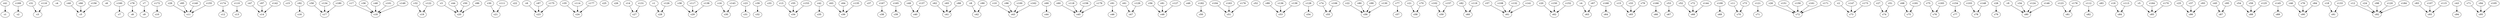 strict digraph  {
c1;
c2;
c3;
c4;
c5;
c6;
c7;
c8;
c9;
c10;
c11;
c12;
c13;
c14;
c15;
c16;
c17;
c18;
c19;
c20;
c21;
c22;
c23;
c24;
c25;
c26;
c27;
c28;
c29;
c30;
c31;
c32;
c33;
c34;
c35;
c36;
c37;
c38;
c39;
c40;
c41;
c42;
c43;
c44;
c45;
c46;
c47;
c48;
c49;
c50;
c51;
c52;
c53;
c54;
c55;
c56;
c57;
c58;
c59;
c60;
c61;
c62;
c63;
c64;
c65;
c66;
c67;
c68;
c69;
c70;
c71;
c72;
c73;
c74;
c75;
c76;
c77;
c78;
c79;
c80;
c81;
c82;
c83;
c84;
c85;
c86;
c87;
c88;
c89;
c90;
c91;
c92;
c93;
c94;
c95;
v1;
v2;
v3;
v4;
v5;
v6;
v7;
v8;
v9;
v10;
v11;
v12;
v13;
v14;
v15;
v16;
v17;
v18;
v19;
v20;
v21;
v22;
v23;
v24;
v25;
v26;
v27;
v28;
v29;
v30;
v31;
v32;
v33;
v34;
v35;
v36;
v37;
v38;
v39;
v40;
v41;
v42;
v43;
v44;
v45;
v46;
v47;
v48;
v49;
v50;
v51;
v52;
v53;
v54;
v55;
v56;
v57;
v58;
v59;
v60;
v61;
v62;
v63;
v64;
v65;
v66;
v67;
v68;
v69;
v70;
v71;
v72;
v73;
v74;
v75;
v76;
v77;
v78;
v79;
v80;
v81;
v82;
v83;
v84;
v85;
v86;
v87;
v88;
v89;
v90;
v91;
v92;
v93;
v94;
v95;
v96;
v97;
v98;
v99;
v100;
v101;
v102;
v103;
v104;
v105;
v106;
v107;
v108;
v109;
v110;
v111;
v112;
v113;
v114;
v115;
v116;
v117;
v118;
v119;
v120;
v121;
v122;
v123;
v124;
v125;
v126;
v127;
v128;
v129;
v130;
v131;
v132;
v133;
v134;
v135;
v136;
v137;
v138;
v139;
v140;
v141;
v142;
v143;
v144;
v145;
v146;
v147;
v148;
v149;
v150;
v151;
v152;
v153;
v154;
v155;
v156;
v157;
v158;
v159;
v160;
v161;
v162;
v163;
v164;
v165;
v166;
v167;
v168;
v169;
v170;
v171;
v172;
v173;
v174;
v175;
v176;
v177;
v178;
v179;
v180;
v181;
v182;
v183;
v184;
v1 -> c28  [weight=1];
v2 -> c73  [weight=1];
v3 -> c20  [weight=1];
v4 -> c63  [weight=1];
v5 -> c85  [weight=1];
v6 -> c23  [weight=1];
v7 -> c9  [weight=1];
v8 -> c42  [weight=1];
v9 -> c80  [weight=1];
v10 -> c43  [weight=1];
v11 -> c70  [weight=1];
v12 -> c92  [weight=1];
v13 -> c34  [weight=1];
v14 -> c27  [weight=1];
v15 -> c65  [weight=1];
v16 -> c30  [weight=1];
v17 -> c18  [weight=1];
v18 -> c91  [weight=1];
v19 -> c84  [weight=1];
v20 -> c62  [weight=1];
v21 -> c58  [weight=1];
v22 -> c56  [weight=1];
v23 -> c31  [weight=1];
v24 -> c92  [weight=1];
v25 -> c86  [weight=1];
v26 -> c72  [weight=1];
v27 -> c74  [weight=1];
v28 -> c79  [weight=1];
v29 -> c11  [weight=1];
v30 -> c21  [weight=1];
v31 -> c3  [weight=1];
v32 -> c19  [weight=1];
v33 -> c65  [weight=1];
v34 -> c80  [weight=1];
v35 -> c24  [weight=1];
v36 -> c18  [weight=1];
v37 -> c86  [weight=1];
v38 -> c29  [weight=1];
v39 -> c32  [weight=1];
v40 -> c5  [weight=1];
v41 -> c1  [weight=1];
v42 -> c35  [weight=1];
v43 -> c94  [weight=1];
v44 -> c20  [weight=1];
v45 -> c87  [weight=1];
v46 -> c90  [weight=1];
v47 -> c14  [weight=1];
v48 -> c18  [weight=1];
v49 -> c40  [weight=1];
v50 -> c20  [weight=1];
v51 -> c74  [weight=1];
v52 -> c68  [weight=1];
v53 -> c67  [weight=1];
v54 -> c88  [weight=1];
v55 -> c34  [weight=1];
v56 -> c48  [weight=1];
v57 -> c61  [weight=1];
v58 -> c17  [weight=1];
v59 -> c88  [weight=1];
v60 -> c45  [weight=1];
v61 -> c47  [weight=1];
v62 -> c41  [weight=1];
v63 -> c36  [weight=1];
v64 -> c36  [weight=1];
v65 -> c41  [weight=1];
v66 -> c5  [weight=1];
v67 -> c63  [weight=1];
v68 -> c75  [weight=1];
v69 -> c44  [weight=1];
v70 -> c58  [weight=1];
v71 -> c95  [weight=1];
v72 -> c68  [weight=1];
v73 -> c70  [weight=1];
v74 -> c55  [weight=1];
v75 -> c76  [weight=1];
v76 -> c90  [weight=1];
v77 -> c57  [weight=1];
v78 -> c8  [weight=1];
v79 -> c65  [weight=1];
v80 -> c56  [weight=1];
v81 -> c48  [weight=1];
v82 -> c60  [weight=1];
v83 -> c93  [weight=1];
v84 -> c90  [weight=1];
v85 -> c11  [weight=1];
v86 -> c20  [weight=1];
v87 -> c23  [weight=1];
v88 -> c41  [weight=1];
v89 -> c53  [weight=1];
v90 -> c42  [weight=1];
v91 -> c46  [weight=1];
v92 -> c16  [weight=1];
v93 -> c86  [weight=1];
v94 -> c95  [weight=1];
v95 -> c87  [weight=1];
v96 -> c43  [weight=1];
v97 -> c14  [weight=1];
v98 -> c92  [weight=1];
v99 -> c56  [weight=1];
v100 -> c43  [weight=1];
v101 -> c18  [weight=1];
v102 -> c59  [weight=1];
v103 -> c78  [weight=1];
v104 -> c51  [weight=1];
v105 -> c95  [weight=1];
v106 -> c55  [weight=1];
v107 -> c93  [weight=1];
v108 -> c61  [weight=1];
v109 -> c69  [weight=1];
v110 -> c13  [weight=1];
v111 -> c21  [weight=1];
v112 -> c82  [weight=1];
v113 -> c84  [weight=1];
v114 -> c24  [weight=1];
v115 -> c93  [weight=1];
v116 -> c3  [weight=1];
v117 -> c29  [weight=1];
v118 -> c45  [weight=1];
v119 -> c60  [weight=1];
v120 -> c92  [weight=1];
v121 -> c71  [weight=1];
v122 -> c19  [weight=1];
v123 -> c81  [weight=1];
v124 -> c80  [weight=1];
v125 -> c88  [weight=1];
v126 -> c28  [weight=1];
v127 -> c48  [weight=1];
v128 -> c54  [weight=1];
v129 -> c47  [weight=1];
v130 -> c56  [weight=1];
v131 -> c27  [weight=1];
v132 -> c61  [weight=1];
v133 -> c91  [weight=1];
v134 -> c17  [weight=1];
v135 -> c36  [weight=1];
v136 -> c53  [weight=1];
v137 -> c40  [weight=1];
v138 -> c29  [weight=1];
v139 -> c53  [weight=1];
v140 -> c11  [weight=1];
v141 -> c61  [weight=1];
v142 -> c14  [weight=1];
v143 -> c30  [weight=1];
v144 -> c68  [weight=1];
v145 -> c89  [weight=1];
v146 -> c80  [weight=1];
v147 -> c73  [weight=1];
v148 -> c78  [weight=1];
v149 -> c18  [weight=1];
v150 -> c62  [weight=1];
v151 -> c72  [weight=1];
v152 -> c62  [weight=1];
v153 -> c34  [weight=1];
v154 -> c77  [weight=1];
v155 -> c11  [weight=1];
v156 -> c5  [weight=1];
v157 -> c59  [weight=1];
v158 -> c45  [weight=1];
v159 -> c72  [weight=1];
v160 -> c7  [weight=1];
v161 -> c72  [weight=1];
v162 -> c43  [weight=1];
v163 -> c51  [weight=1];
v164 -> c85  [weight=1];
v165 -> c39  [weight=1];
v166 -> c66  [weight=1];
v167 -> c38  [weight=1];
v168 -> c64  [weight=1];
v169 -> c2  [weight=1];
v170 -> c85  [weight=1];
v171 -> c72  [weight=1];
v172 -> c10  [weight=1];
v173 -> c73  [weight=1];
v174 -> c12  [weight=1];
v175 -> c23  [weight=1];
v176 -> c51  [weight=1];
v177 -> c24  [weight=1];
v178 -> c81  [weight=1];
v179 -> c45  [weight=1];
v180 -> c17  [weight=1];
v181 -> c75  [weight=1];
v182 -> c50  [weight=1];
v183 -> c76  [weight=1];
v184 -> c92  [weight=1];
}
